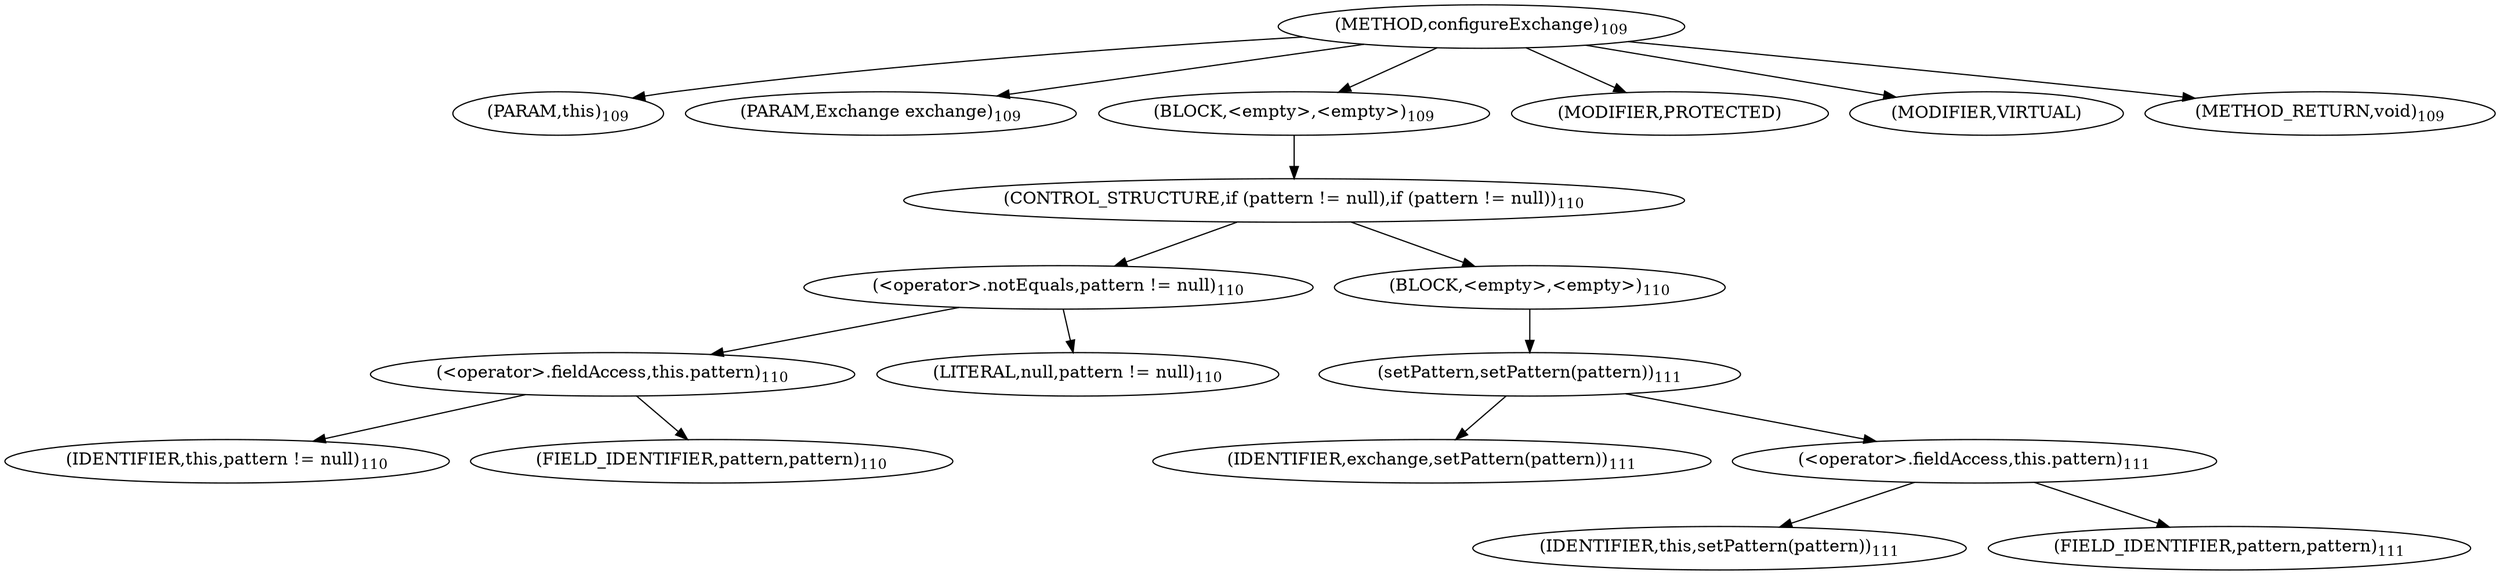 digraph "configureExchange" {  
"261" [label = <(METHOD,configureExchange)<SUB>109</SUB>> ]
"262" [label = <(PARAM,this)<SUB>109</SUB>> ]
"263" [label = <(PARAM,Exchange exchange)<SUB>109</SUB>> ]
"264" [label = <(BLOCK,&lt;empty&gt;,&lt;empty&gt;)<SUB>109</SUB>> ]
"265" [label = <(CONTROL_STRUCTURE,if (pattern != null),if (pattern != null))<SUB>110</SUB>> ]
"266" [label = <(&lt;operator&gt;.notEquals,pattern != null)<SUB>110</SUB>> ]
"267" [label = <(&lt;operator&gt;.fieldAccess,this.pattern)<SUB>110</SUB>> ]
"268" [label = <(IDENTIFIER,this,pattern != null)<SUB>110</SUB>> ]
"269" [label = <(FIELD_IDENTIFIER,pattern,pattern)<SUB>110</SUB>> ]
"270" [label = <(LITERAL,null,pattern != null)<SUB>110</SUB>> ]
"271" [label = <(BLOCK,&lt;empty&gt;,&lt;empty&gt;)<SUB>110</SUB>> ]
"272" [label = <(setPattern,setPattern(pattern))<SUB>111</SUB>> ]
"273" [label = <(IDENTIFIER,exchange,setPattern(pattern))<SUB>111</SUB>> ]
"274" [label = <(&lt;operator&gt;.fieldAccess,this.pattern)<SUB>111</SUB>> ]
"275" [label = <(IDENTIFIER,this,setPattern(pattern))<SUB>111</SUB>> ]
"276" [label = <(FIELD_IDENTIFIER,pattern,pattern)<SUB>111</SUB>> ]
"277" [label = <(MODIFIER,PROTECTED)> ]
"278" [label = <(MODIFIER,VIRTUAL)> ]
"279" [label = <(METHOD_RETURN,void)<SUB>109</SUB>> ]
  "261" -> "262" 
  "261" -> "263" 
  "261" -> "264" 
  "261" -> "277" 
  "261" -> "278" 
  "261" -> "279" 
  "264" -> "265" 
  "265" -> "266" 
  "265" -> "271" 
  "266" -> "267" 
  "266" -> "270" 
  "267" -> "268" 
  "267" -> "269" 
  "271" -> "272" 
  "272" -> "273" 
  "272" -> "274" 
  "274" -> "275" 
  "274" -> "276" 
}
